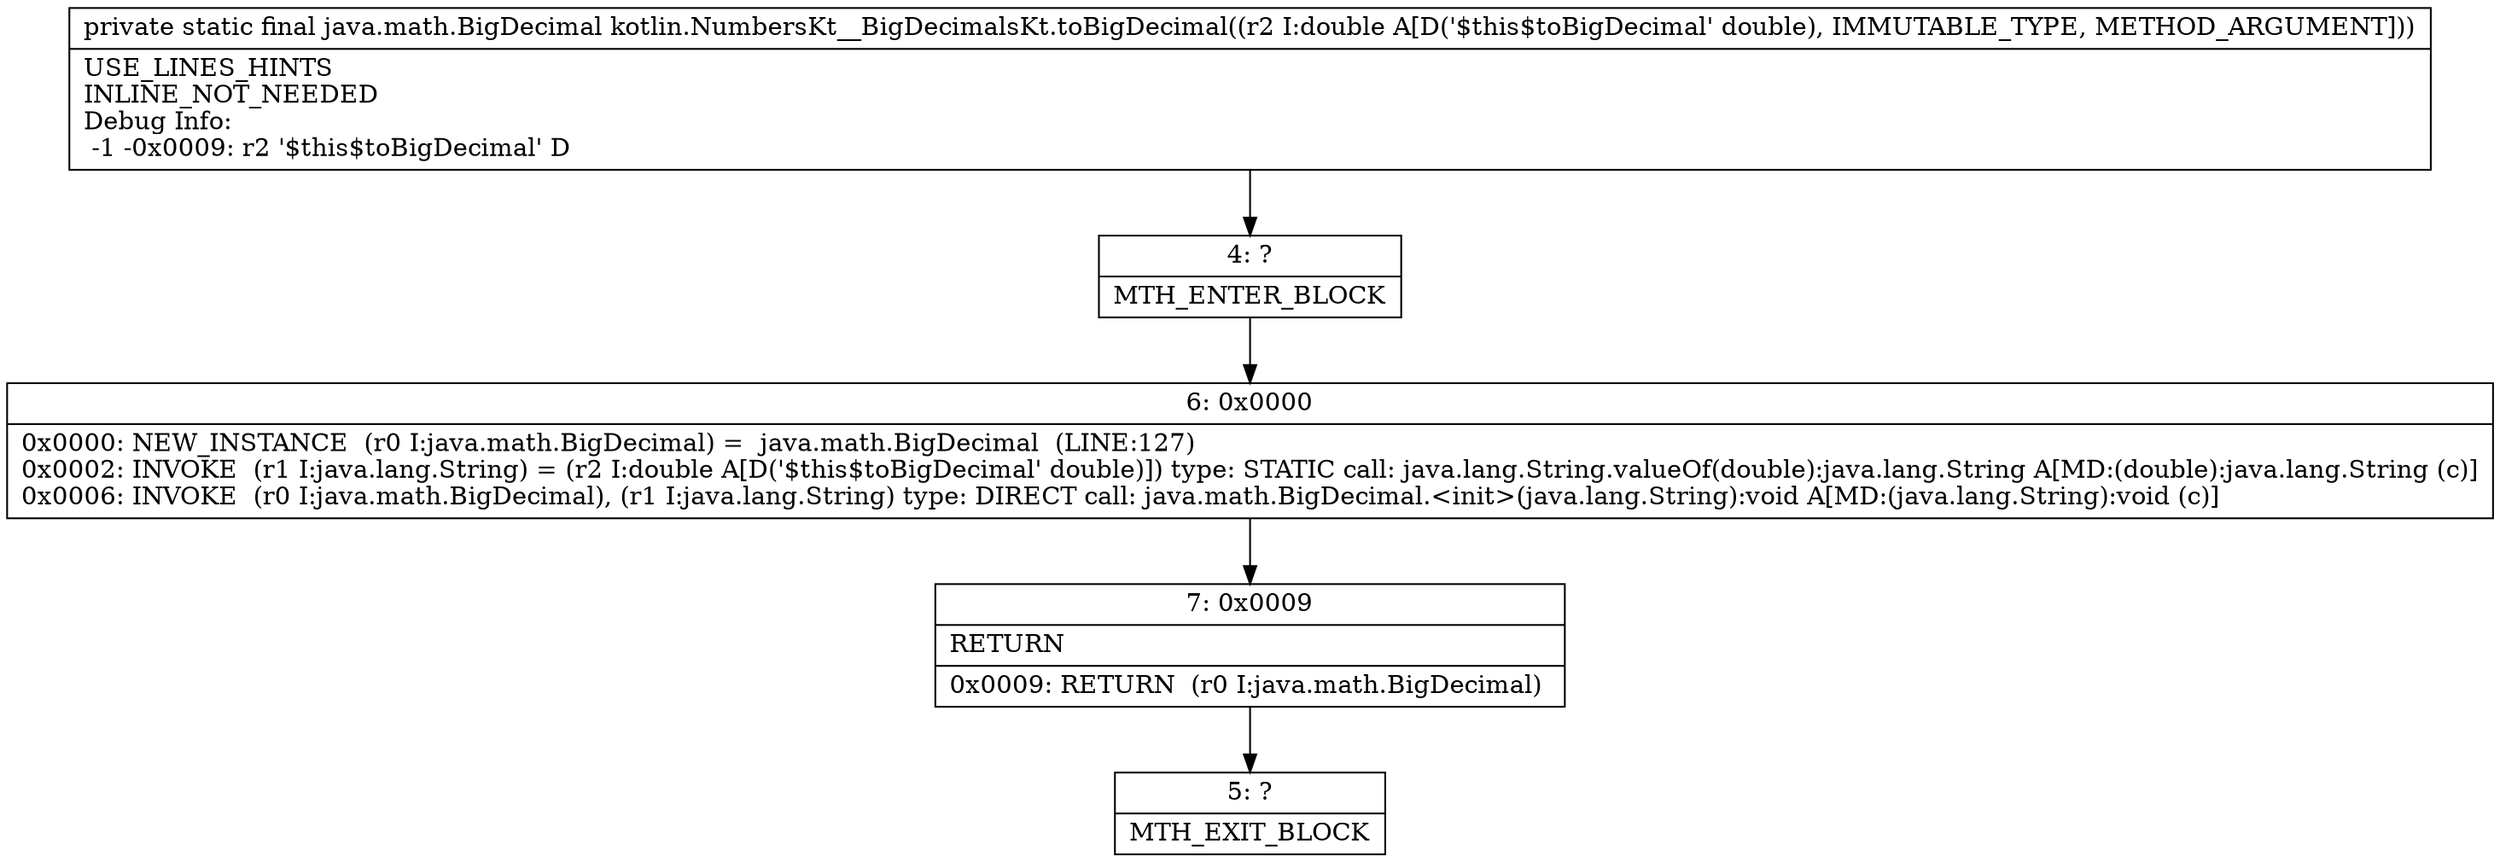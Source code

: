 digraph "CFG forkotlin.NumbersKt__BigDecimalsKt.toBigDecimal(D)Ljava\/math\/BigDecimal;" {
Node_4 [shape=record,label="{4\:\ ?|MTH_ENTER_BLOCK\l}"];
Node_6 [shape=record,label="{6\:\ 0x0000|0x0000: NEW_INSTANCE  (r0 I:java.math.BigDecimal) =  java.math.BigDecimal  (LINE:127)\l0x0002: INVOKE  (r1 I:java.lang.String) = (r2 I:double A[D('$this$toBigDecimal' double)]) type: STATIC call: java.lang.String.valueOf(double):java.lang.String A[MD:(double):java.lang.String (c)]\l0x0006: INVOKE  (r0 I:java.math.BigDecimal), (r1 I:java.lang.String) type: DIRECT call: java.math.BigDecimal.\<init\>(java.lang.String):void A[MD:(java.lang.String):void (c)]\l}"];
Node_7 [shape=record,label="{7\:\ 0x0009|RETURN\l|0x0009: RETURN  (r0 I:java.math.BigDecimal) \l}"];
Node_5 [shape=record,label="{5\:\ ?|MTH_EXIT_BLOCK\l}"];
MethodNode[shape=record,label="{private static final java.math.BigDecimal kotlin.NumbersKt__BigDecimalsKt.toBigDecimal((r2 I:double A[D('$this$toBigDecimal' double), IMMUTABLE_TYPE, METHOD_ARGUMENT]))  | USE_LINES_HINTS\lINLINE_NOT_NEEDED\lDebug Info:\l  \-1 \-0x0009: r2 '$this$toBigDecimal' D\l}"];
MethodNode -> Node_4;Node_4 -> Node_6;
Node_6 -> Node_7;
Node_7 -> Node_5;
}

